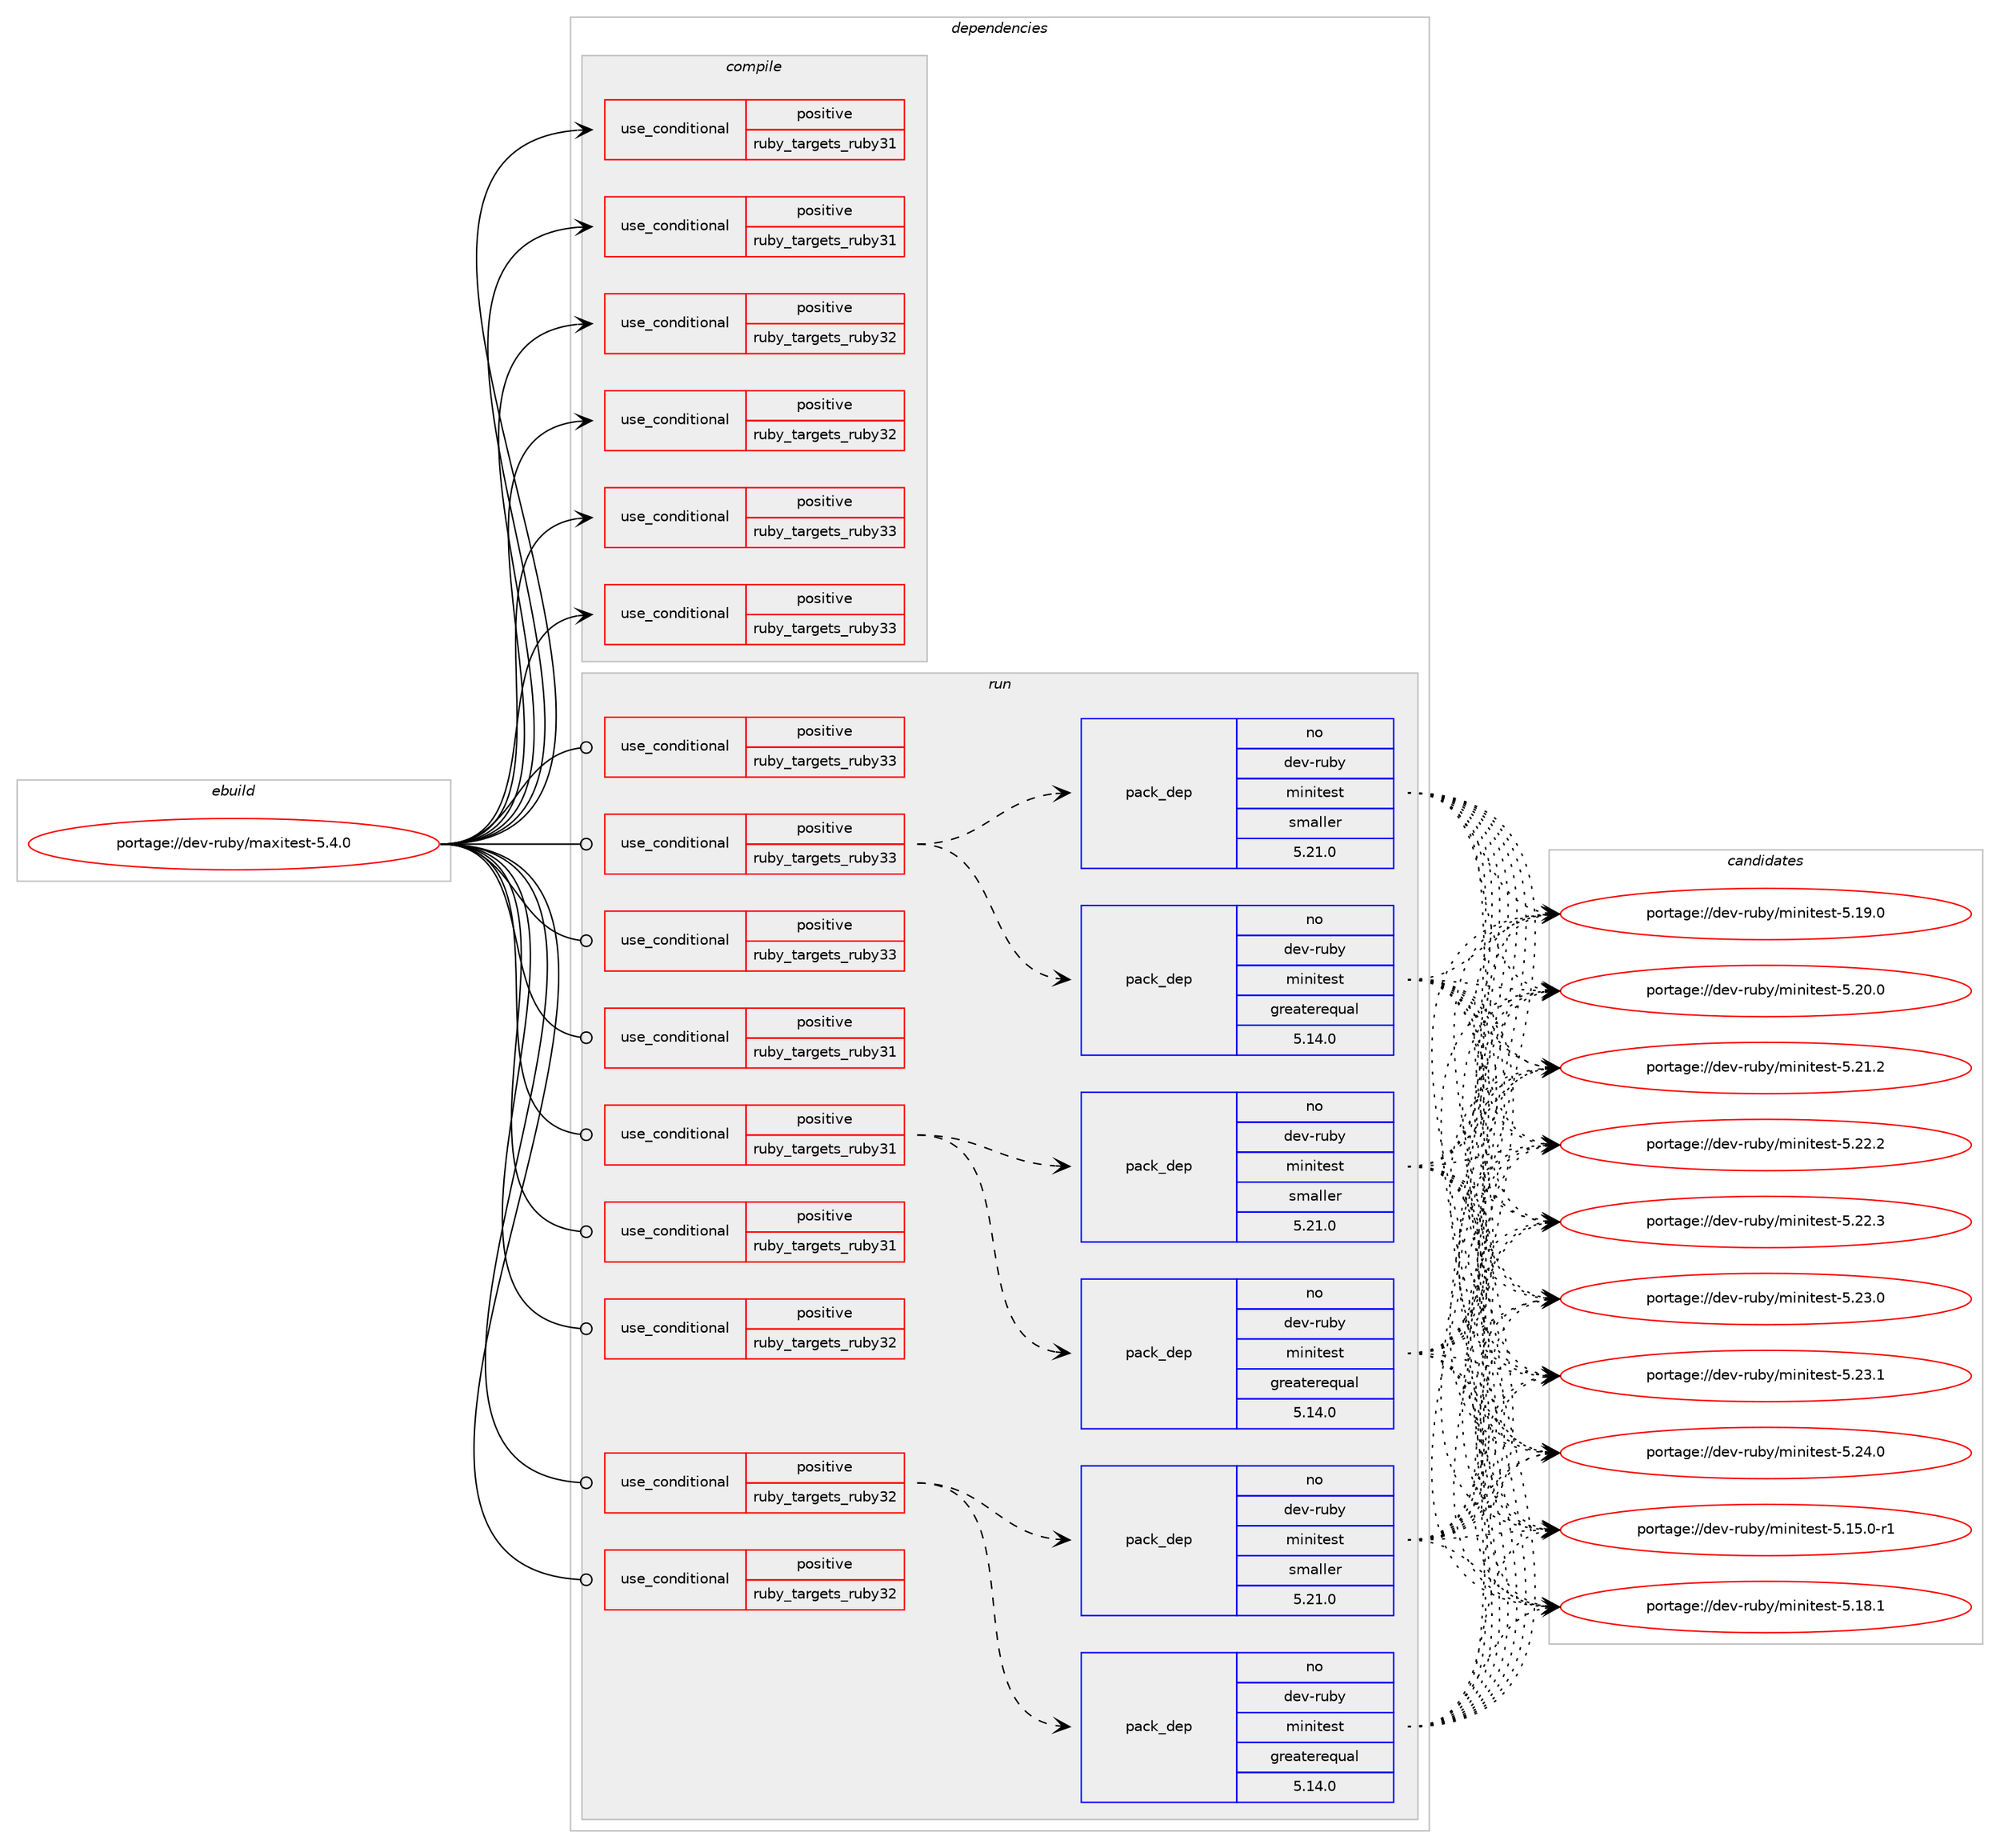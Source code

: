 digraph prolog {

# *************
# Graph options
# *************

newrank=true;
concentrate=true;
compound=true;
graph [rankdir=LR,fontname=Helvetica,fontsize=10,ranksep=1.5];#, ranksep=2.5, nodesep=0.2];
edge  [arrowhead=vee];
node  [fontname=Helvetica,fontsize=10];

# **********
# The ebuild
# **********

subgraph cluster_leftcol {
color=gray;
rank=same;
label=<<i>ebuild</i>>;
id [label="portage://dev-ruby/maxitest-5.4.0", color=red, width=4, href="../dev-ruby/maxitest-5.4.0.svg"];
}

# ****************
# The dependencies
# ****************

subgraph cluster_midcol {
color=gray;
label=<<i>dependencies</i>>;
subgraph cluster_compile {
fillcolor="#eeeeee";
style=filled;
label=<<i>compile</i>>;
subgraph cond48987 {
dependency96584 [label=<<TABLE BORDER="0" CELLBORDER="1" CELLSPACING="0" CELLPADDING="4"><TR><TD ROWSPAN="3" CELLPADDING="10">use_conditional</TD></TR><TR><TD>positive</TD></TR><TR><TD>ruby_targets_ruby31</TD></TR></TABLE>>, shape=none, color=red];
# *** BEGIN UNKNOWN DEPENDENCY TYPE (TODO) ***
# dependency96584 -> package_dependency(portage://dev-ruby/maxitest-5.4.0,install,no,dev-lang,ruby,none,[,,],[slot(3.1)],[])
# *** END UNKNOWN DEPENDENCY TYPE (TODO) ***

}
id:e -> dependency96584:w [weight=20,style="solid",arrowhead="vee"];
subgraph cond48988 {
dependency96585 [label=<<TABLE BORDER="0" CELLBORDER="1" CELLSPACING="0" CELLPADDING="4"><TR><TD ROWSPAN="3" CELLPADDING="10">use_conditional</TD></TR><TR><TD>positive</TD></TR><TR><TD>ruby_targets_ruby31</TD></TR></TABLE>>, shape=none, color=red];
# *** BEGIN UNKNOWN DEPENDENCY TYPE (TODO) ***
# dependency96585 -> package_dependency(portage://dev-ruby/maxitest-5.4.0,install,no,virtual,rubygems,none,[,,],[],[use(enable(ruby_targets_ruby31),negative)])
# *** END UNKNOWN DEPENDENCY TYPE (TODO) ***

}
id:e -> dependency96585:w [weight=20,style="solid",arrowhead="vee"];
subgraph cond48989 {
dependency96586 [label=<<TABLE BORDER="0" CELLBORDER="1" CELLSPACING="0" CELLPADDING="4"><TR><TD ROWSPAN="3" CELLPADDING="10">use_conditional</TD></TR><TR><TD>positive</TD></TR><TR><TD>ruby_targets_ruby32</TD></TR></TABLE>>, shape=none, color=red];
# *** BEGIN UNKNOWN DEPENDENCY TYPE (TODO) ***
# dependency96586 -> package_dependency(portage://dev-ruby/maxitest-5.4.0,install,no,dev-lang,ruby,none,[,,],[slot(3.2)],[])
# *** END UNKNOWN DEPENDENCY TYPE (TODO) ***

}
id:e -> dependency96586:w [weight=20,style="solid",arrowhead="vee"];
subgraph cond48990 {
dependency96587 [label=<<TABLE BORDER="0" CELLBORDER="1" CELLSPACING="0" CELLPADDING="4"><TR><TD ROWSPAN="3" CELLPADDING="10">use_conditional</TD></TR><TR><TD>positive</TD></TR><TR><TD>ruby_targets_ruby32</TD></TR></TABLE>>, shape=none, color=red];
# *** BEGIN UNKNOWN DEPENDENCY TYPE (TODO) ***
# dependency96587 -> package_dependency(portage://dev-ruby/maxitest-5.4.0,install,no,virtual,rubygems,none,[,,],[],[use(enable(ruby_targets_ruby32),negative)])
# *** END UNKNOWN DEPENDENCY TYPE (TODO) ***

}
id:e -> dependency96587:w [weight=20,style="solid",arrowhead="vee"];
subgraph cond48991 {
dependency96588 [label=<<TABLE BORDER="0" CELLBORDER="1" CELLSPACING="0" CELLPADDING="4"><TR><TD ROWSPAN="3" CELLPADDING="10">use_conditional</TD></TR><TR><TD>positive</TD></TR><TR><TD>ruby_targets_ruby33</TD></TR></TABLE>>, shape=none, color=red];
# *** BEGIN UNKNOWN DEPENDENCY TYPE (TODO) ***
# dependency96588 -> package_dependency(portage://dev-ruby/maxitest-5.4.0,install,no,dev-lang,ruby,none,[,,],[slot(3.3)],[])
# *** END UNKNOWN DEPENDENCY TYPE (TODO) ***

}
id:e -> dependency96588:w [weight=20,style="solid",arrowhead="vee"];
subgraph cond48992 {
dependency96589 [label=<<TABLE BORDER="0" CELLBORDER="1" CELLSPACING="0" CELLPADDING="4"><TR><TD ROWSPAN="3" CELLPADDING="10">use_conditional</TD></TR><TR><TD>positive</TD></TR><TR><TD>ruby_targets_ruby33</TD></TR></TABLE>>, shape=none, color=red];
# *** BEGIN UNKNOWN DEPENDENCY TYPE (TODO) ***
# dependency96589 -> package_dependency(portage://dev-ruby/maxitest-5.4.0,install,no,virtual,rubygems,none,[,,],[],[use(enable(ruby_targets_ruby33),negative)])
# *** END UNKNOWN DEPENDENCY TYPE (TODO) ***

}
id:e -> dependency96589:w [weight=20,style="solid",arrowhead="vee"];
}
subgraph cluster_compileandrun {
fillcolor="#eeeeee";
style=filled;
label=<<i>compile and run</i>>;
}
subgraph cluster_run {
fillcolor="#eeeeee";
style=filled;
label=<<i>run</i>>;
subgraph cond48993 {
dependency96590 [label=<<TABLE BORDER="0" CELLBORDER="1" CELLSPACING="0" CELLPADDING="4"><TR><TD ROWSPAN="3" CELLPADDING="10">use_conditional</TD></TR><TR><TD>positive</TD></TR><TR><TD>ruby_targets_ruby31</TD></TR></TABLE>>, shape=none, color=red];
# *** BEGIN UNKNOWN DEPENDENCY TYPE (TODO) ***
# dependency96590 -> package_dependency(portage://dev-ruby/maxitest-5.4.0,run,no,dev-lang,ruby,none,[,,],[slot(3.1)],[])
# *** END UNKNOWN DEPENDENCY TYPE (TODO) ***

}
id:e -> dependency96590:w [weight=20,style="solid",arrowhead="odot"];
subgraph cond48994 {
dependency96591 [label=<<TABLE BORDER="0" CELLBORDER="1" CELLSPACING="0" CELLPADDING="4"><TR><TD ROWSPAN="3" CELLPADDING="10">use_conditional</TD></TR><TR><TD>positive</TD></TR><TR><TD>ruby_targets_ruby31</TD></TR></TABLE>>, shape=none, color=red];
subgraph pack46291 {
dependency96592 [label=<<TABLE BORDER="0" CELLBORDER="1" CELLSPACING="0" CELLPADDING="4" WIDTH="220"><TR><TD ROWSPAN="6" CELLPADDING="30">pack_dep</TD></TR><TR><TD WIDTH="110">no</TD></TR><TR><TD>dev-ruby</TD></TR><TR><TD>minitest</TD></TR><TR><TD>greaterequal</TD></TR><TR><TD>5.14.0</TD></TR></TABLE>>, shape=none, color=blue];
}
dependency96591:e -> dependency96592:w [weight=20,style="dashed",arrowhead="vee"];
subgraph pack46292 {
dependency96593 [label=<<TABLE BORDER="0" CELLBORDER="1" CELLSPACING="0" CELLPADDING="4" WIDTH="220"><TR><TD ROWSPAN="6" CELLPADDING="30">pack_dep</TD></TR><TR><TD WIDTH="110">no</TD></TR><TR><TD>dev-ruby</TD></TR><TR><TD>minitest</TD></TR><TR><TD>smaller</TD></TR><TR><TD>5.21.0</TD></TR></TABLE>>, shape=none, color=blue];
}
dependency96591:e -> dependency96593:w [weight=20,style="dashed",arrowhead="vee"];
}
id:e -> dependency96591:w [weight=20,style="solid",arrowhead="odot"];
subgraph cond48995 {
dependency96594 [label=<<TABLE BORDER="0" CELLBORDER="1" CELLSPACING="0" CELLPADDING="4"><TR><TD ROWSPAN="3" CELLPADDING="10">use_conditional</TD></TR><TR><TD>positive</TD></TR><TR><TD>ruby_targets_ruby31</TD></TR></TABLE>>, shape=none, color=red];
# *** BEGIN UNKNOWN DEPENDENCY TYPE (TODO) ***
# dependency96594 -> package_dependency(portage://dev-ruby/maxitest-5.4.0,run,no,virtual,rubygems,none,[,,],[],[use(enable(ruby_targets_ruby31),negative)])
# *** END UNKNOWN DEPENDENCY TYPE (TODO) ***

}
id:e -> dependency96594:w [weight=20,style="solid",arrowhead="odot"];
subgraph cond48996 {
dependency96595 [label=<<TABLE BORDER="0" CELLBORDER="1" CELLSPACING="0" CELLPADDING="4"><TR><TD ROWSPAN="3" CELLPADDING="10">use_conditional</TD></TR><TR><TD>positive</TD></TR><TR><TD>ruby_targets_ruby32</TD></TR></TABLE>>, shape=none, color=red];
# *** BEGIN UNKNOWN DEPENDENCY TYPE (TODO) ***
# dependency96595 -> package_dependency(portage://dev-ruby/maxitest-5.4.0,run,no,dev-lang,ruby,none,[,,],[slot(3.2)],[])
# *** END UNKNOWN DEPENDENCY TYPE (TODO) ***

}
id:e -> dependency96595:w [weight=20,style="solid",arrowhead="odot"];
subgraph cond48997 {
dependency96596 [label=<<TABLE BORDER="0" CELLBORDER="1" CELLSPACING="0" CELLPADDING="4"><TR><TD ROWSPAN="3" CELLPADDING="10">use_conditional</TD></TR><TR><TD>positive</TD></TR><TR><TD>ruby_targets_ruby32</TD></TR></TABLE>>, shape=none, color=red];
subgraph pack46293 {
dependency96597 [label=<<TABLE BORDER="0" CELLBORDER="1" CELLSPACING="0" CELLPADDING="4" WIDTH="220"><TR><TD ROWSPAN="6" CELLPADDING="30">pack_dep</TD></TR><TR><TD WIDTH="110">no</TD></TR><TR><TD>dev-ruby</TD></TR><TR><TD>minitest</TD></TR><TR><TD>greaterequal</TD></TR><TR><TD>5.14.0</TD></TR></TABLE>>, shape=none, color=blue];
}
dependency96596:e -> dependency96597:w [weight=20,style="dashed",arrowhead="vee"];
subgraph pack46294 {
dependency96598 [label=<<TABLE BORDER="0" CELLBORDER="1" CELLSPACING="0" CELLPADDING="4" WIDTH="220"><TR><TD ROWSPAN="6" CELLPADDING="30">pack_dep</TD></TR><TR><TD WIDTH="110">no</TD></TR><TR><TD>dev-ruby</TD></TR><TR><TD>minitest</TD></TR><TR><TD>smaller</TD></TR><TR><TD>5.21.0</TD></TR></TABLE>>, shape=none, color=blue];
}
dependency96596:e -> dependency96598:w [weight=20,style="dashed",arrowhead="vee"];
}
id:e -> dependency96596:w [weight=20,style="solid",arrowhead="odot"];
subgraph cond48998 {
dependency96599 [label=<<TABLE BORDER="0" CELLBORDER="1" CELLSPACING="0" CELLPADDING="4"><TR><TD ROWSPAN="3" CELLPADDING="10">use_conditional</TD></TR><TR><TD>positive</TD></TR><TR><TD>ruby_targets_ruby32</TD></TR></TABLE>>, shape=none, color=red];
# *** BEGIN UNKNOWN DEPENDENCY TYPE (TODO) ***
# dependency96599 -> package_dependency(portage://dev-ruby/maxitest-5.4.0,run,no,virtual,rubygems,none,[,,],[],[use(enable(ruby_targets_ruby32),negative)])
# *** END UNKNOWN DEPENDENCY TYPE (TODO) ***

}
id:e -> dependency96599:w [weight=20,style="solid",arrowhead="odot"];
subgraph cond48999 {
dependency96600 [label=<<TABLE BORDER="0" CELLBORDER="1" CELLSPACING="0" CELLPADDING="4"><TR><TD ROWSPAN="3" CELLPADDING="10">use_conditional</TD></TR><TR><TD>positive</TD></TR><TR><TD>ruby_targets_ruby33</TD></TR></TABLE>>, shape=none, color=red];
# *** BEGIN UNKNOWN DEPENDENCY TYPE (TODO) ***
# dependency96600 -> package_dependency(portage://dev-ruby/maxitest-5.4.0,run,no,dev-lang,ruby,none,[,,],[slot(3.3)],[])
# *** END UNKNOWN DEPENDENCY TYPE (TODO) ***

}
id:e -> dependency96600:w [weight=20,style="solid",arrowhead="odot"];
subgraph cond49000 {
dependency96601 [label=<<TABLE BORDER="0" CELLBORDER="1" CELLSPACING="0" CELLPADDING="4"><TR><TD ROWSPAN="3" CELLPADDING="10">use_conditional</TD></TR><TR><TD>positive</TD></TR><TR><TD>ruby_targets_ruby33</TD></TR></TABLE>>, shape=none, color=red];
subgraph pack46295 {
dependency96602 [label=<<TABLE BORDER="0" CELLBORDER="1" CELLSPACING="0" CELLPADDING="4" WIDTH="220"><TR><TD ROWSPAN="6" CELLPADDING="30">pack_dep</TD></TR><TR><TD WIDTH="110">no</TD></TR><TR><TD>dev-ruby</TD></TR><TR><TD>minitest</TD></TR><TR><TD>greaterequal</TD></TR><TR><TD>5.14.0</TD></TR></TABLE>>, shape=none, color=blue];
}
dependency96601:e -> dependency96602:w [weight=20,style="dashed",arrowhead="vee"];
subgraph pack46296 {
dependency96603 [label=<<TABLE BORDER="0" CELLBORDER="1" CELLSPACING="0" CELLPADDING="4" WIDTH="220"><TR><TD ROWSPAN="6" CELLPADDING="30">pack_dep</TD></TR><TR><TD WIDTH="110">no</TD></TR><TR><TD>dev-ruby</TD></TR><TR><TD>minitest</TD></TR><TR><TD>smaller</TD></TR><TR><TD>5.21.0</TD></TR></TABLE>>, shape=none, color=blue];
}
dependency96601:e -> dependency96603:w [weight=20,style="dashed",arrowhead="vee"];
}
id:e -> dependency96601:w [weight=20,style="solid",arrowhead="odot"];
subgraph cond49001 {
dependency96604 [label=<<TABLE BORDER="0" CELLBORDER="1" CELLSPACING="0" CELLPADDING="4"><TR><TD ROWSPAN="3" CELLPADDING="10">use_conditional</TD></TR><TR><TD>positive</TD></TR><TR><TD>ruby_targets_ruby33</TD></TR></TABLE>>, shape=none, color=red];
# *** BEGIN UNKNOWN DEPENDENCY TYPE (TODO) ***
# dependency96604 -> package_dependency(portage://dev-ruby/maxitest-5.4.0,run,no,virtual,rubygems,none,[,,],[],[use(enable(ruby_targets_ruby33),negative)])
# *** END UNKNOWN DEPENDENCY TYPE (TODO) ***

}
id:e -> dependency96604:w [weight=20,style="solid",arrowhead="odot"];
}
}

# **************
# The candidates
# **************

subgraph cluster_choices {
rank=same;
color=gray;
label=<<i>candidates</i>>;

subgraph choice46291 {
color=black;
nodesep=1;
choice100101118451141179812147109105110105116101115116455346495346484511449 [label="portage://dev-ruby/minitest-5.15.0-r1", color=red, width=4,href="../dev-ruby/minitest-5.15.0-r1.svg"];
choice10010111845114117981214710910511010511610111511645534649564649 [label="portage://dev-ruby/minitest-5.18.1", color=red, width=4,href="../dev-ruby/minitest-5.18.1.svg"];
choice10010111845114117981214710910511010511610111511645534649574648 [label="portage://dev-ruby/minitest-5.19.0", color=red, width=4,href="../dev-ruby/minitest-5.19.0.svg"];
choice10010111845114117981214710910511010511610111511645534650484648 [label="portage://dev-ruby/minitest-5.20.0", color=red, width=4,href="../dev-ruby/minitest-5.20.0.svg"];
choice10010111845114117981214710910511010511610111511645534650494650 [label="portage://dev-ruby/minitest-5.21.2", color=red, width=4,href="../dev-ruby/minitest-5.21.2.svg"];
choice10010111845114117981214710910511010511610111511645534650504650 [label="portage://dev-ruby/minitest-5.22.2", color=red, width=4,href="../dev-ruby/minitest-5.22.2.svg"];
choice10010111845114117981214710910511010511610111511645534650504651 [label="portage://dev-ruby/minitest-5.22.3", color=red, width=4,href="../dev-ruby/minitest-5.22.3.svg"];
choice10010111845114117981214710910511010511610111511645534650514648 [label="portage://dev-ruby/minitest-5.23.0", color=red, width=4,href="../dev-ruby/minitest-5.23.0.svg"];
choice10010111845114117981214710910511010511610111511645534650514649 [label="portage://dev-ruby/minitest-5.23.1", color=red, width=4,href="../dev-ruby/minitest-5.23.1.svg"];
choice10010111845114117981214710910511010511610111511645534650524648 [label="portage://dev-ruby/minitest-5.24.0", color=red, width=4,href="../dev-ruby/minitest-5.24.0.svg"];
dependency96592:e -> choice100101118451141179812147109105110105116101115116455346495346484511449:w [style=dotted,weight="100"];
dependency96592:e -> choice10010111845114117981214710910511010511610111511645534649564649:w [style=dotted,weight="100"];
dependency96592:e -> choice10010111845114117981214710910511010511610111511645534649574648:w [style=dotted,weight="100"];
dependency96592:e -> choice10010111845114117981214710910511010511610111511645534650484648:w [style=dotted,weight="100"];
dependency96592:e -> choice10010111845114117981214710910511010511610111511645534650494650:w [style=dotted,weight="100"];
dependency96592:e -> choice10010111845114117981214710910511010511610111511645534650504650:w [style=dotted,weight="100"];
dependency96592:e -> choice10010111845114117981214710910511010511610111511645534650504651:w [style=dotted,weight="100"];
dependency96592:e -> choice10010111845114117981214710910511010511610111511645534650514648:w [style=dotted,weight="100"];
dependency96592:e -> choice10010111845114117981214710910511010511610111511645534650514649:w [style=dotted,weight="100"];
dependency96592:e -> choice10010111845114117981214710910511010511610111511645534650524648:w [style=dotted,weight="100"];
}
subgraph choice46292 {
color=black;
nodesep=1;
choice100101118451141179812147109105110105116101115116455346495346484511449 [label="portage://dev-ruby/minitest-5.15.0-r1", color=red, width=4,href="../dev-ruby/minitest-5.15.0-r1.svg"];
choice10010111845114117981214710910511010511610111511645534649564649 [label="portage://dev-ruby/minitest-5.18.1", color=red, width=4,href="../dev-ruby/minitest-5.18.1.svg"];
choice10010111845114117981214710910511010511610111511645534649574648 [label="portage://dev-ruby/minitest-5.19.0", color=red, width=4,href="../dev-ruby/minitest-5.19.0.svg"];
choice10010111845114117981214710910511010511610111511645534650484648 [label="portage://dev-ruby/minitest-5.20.0", color=red, width=4,href="../dev-ruby/minitest-5.20.0.svg"];
choice10010111845114117981214710910511010511610111511645534650494650 [label="portage://dev-ruby/minitest-5.21.2", color=red, width=4,href="../dev-ruby/minitest-5.21.2.svg"];
choice10010111845114117981214710910511010511610111511645534650504650 [label="portage://dev-ruby/minitest-5.22.2", color=red, width=4,href="../dev-ruby/minitest-5.22.2.svg"];
choice10010111845114117981214710910511010511610111511645534650504651 [label="portage://dev-ruby/minitest-5.22.3", color=red, width=4,href="../dev-ruby/minitest-5.22.3.svg"];
choice10010111845114117981214710910511010511610111511645534650514648 [label="portage://dev-ruby/minitest-5.23.0", color=red, width=4,href="../dev-ruby/minitest-5.23.0.svg"];
choice10010111845114117981214710910511010511610111511645534650514649 [label="portage://dev-ruby/minitest-5.23.1", color=red, width=4,href="../dev-ruby/minitest-5.23.1.svg"];
choice10010111845114117981214710910511010511610111511645534650524648 [label="portage://dev-ruby/minitest-5.24.0", color=red, width=4,href="../dev-ruby/minitest-5.24.0.svg"];
dependency96593:e -> choice100101118451141179812147109105110105116101115116455346495346484511449:w [style=dotted,weight="100"];
dependency96593:e -> choice10010111845114117981214710910511010511610111511645534649564649:w [style=dotted,weight="100"];
dependency96593:e -> choice10010111845114117981214710910511010511610111511645534649574648:w [style=dotted,weight="100"];
dependency96593:e -> choice10010111845114117981214710910511010511610111511645534650484648:w [style=dotted,weight="100"];
dependency96593:e -> choice10010111845114117981214710910511010511610111511645534650494650:w [style=dotted,weight="100"];
dependency96593:e -> choice10010111845114117981214710910511010511610111511645534650504650:w [style=dotted,weight="100"];
dependency96593:e -> choice10010111845114117981214710910511010511610111511645534650504651:w [style=dotted,weight="100"];
dependency96593:e -> choice10010111845114117981214710910511010511610111511645534650514648:w [style=dotted,weight="100"];
dependency96593:e -> choice10010111845114117981214710910511010511610111511645534650514649:w [style=dotted,weight="100"];
dependency96593:e -> choice10010111845114117981214710910511010511610111511645534650524648:w [style=dotted,weight="100"];
}
subgraph choice46293 {
color=black;
nodesep=1;
choice100101118451141179812147109105110105116101115116455346495346484511449 [label="portage://dev-ruby/minitest-5.15.0-r1", color=red, width=4,href="../dev-ruby/minitest-5.15.0-r1.svg"];
choice10010111845114117981214710910511010511610111511645534649564649 [label="portage://dev-ruby/minitest-5.18.1", color=red, width=4,href="../dev-ruby/minitest-5.18.1.svg"];
choice10010111845114117981214710910511010511610111511645534649574648 [label="portage://dev-ruby/minitest-5.19.0", color=red, width=4,href="../dev-ruby/minitest-5.19.0.svg"];
choice10010111845114117981214710910511010511610111511645534650484648 [label="portage://dev-ruby/minitest-5.20.0", color=red, width=4,href="../dev-ruby/minitest-5.20.0.svg"];
choice10010111845114117981214710910511010511610111511645534650494650 [label="portage://dev-ruby/minitest-5.21.2", color=red, width=4,href="../dev-ruby/minitest-5.21.2.svg"];
choice10010111845114117981214710910511010511610111511645534650504650 [label="portage://dev-ruby/minitest-5.22.2", color=red, width=4,href="../dev-ruby/minitest-5.22.2.svg"];
choice10010111845114117981214710910511010511610111511645534650504651 [label="portage://dev-ruby/minitest-5.22.3", color=red, width=4,href="../dev-ruby/minitest-5.22.3.svg"];
choice10010111845114117981214710910511010511610111511645534650514648 [label="portage://dev-ruby/minitest-5.23.0", color=red, width=4,href="../dev-ruby/minitest-5.23.0.svg"];
choice10010111845114117981214710910511010511610111511645534650514649 [label="portage://dev-ruby/minitest-5.23.1", color=red, width=4,href="../dev-ruby/minitest-5.23.1.svg"];
choice10010111845114117981214710910511010511610111511645534650524648 [label="portage://dev-ruby/minitest-5.24.0", color=red, width=4,href="../dev-ruby/minitest-5.24.0.svg"];
dependency96597:e -> choice100101118451141179812147109105110105116101115116455346495346484511449:w [style=dotted,weight="100"];
dependency96597:e -> choice10010111845114117981214710910511010511610111511645534649564649:w [style=dotted,weight="100"];
dependency96597:e -> choice10010111845114117981214710910511010511610111511645534649574648:w [style=dotted,weight="100"];
dependency96597:e -> choice10010111845114117981214710910511010511610111511645534650484648:w [style=dotted,weight="100"];
dependency96597:e -> choice10010111845114117981214710910511010511610111511645534650494650:w [style=dotted,weight="100"];
dependency96597:e -> choice10010111845114117981214710910511010511610111511645534650504650:w [style=dotted,weight="100"];
dependency96597:e -> choice10010111845114117981214710910511010511610111511645534650504651:w [style=dotted,weight="100"];
dependency96597:e -> choice10010111845114117981214710910511010511610111511645534650514648:w [style=dotted,weight="100"];
dependency96597:e -> choice10010111845114117981214710910511010511610111511645534650514649:w [style=dotted,weight="100"];
dependency96597:e -> choice10010111845114117981214710910511010511610111511645534650524648:w [style=dotted,weight="100"];
}
subgraph choice46294 {
color=black;
nodesep=1;
choice100101118451141179812147109105110105116101115116455346495346484511449 [label="portage://dev-ruby/minitest-5.15.0-r1", color=red, width=4,href="../dev-ruby/minitest-5.15.0-r1.svg"];
choice10010111845114117981214710910511010511610111511645534649564649 [label="portage://dev-ruby/minitest-5.18.1", color=red, width=4,href="../dev-ruby/minitest-5.18.1.svg"];
choice10010111845114117981214710910511010511610111511645534649574648 [label="portage://dev-ruby/minitest-5.19.0", color=red, width=4,href="../dev-ruby/minitest-5.19.0.svg"];
choice10010111845114117981214710910511010511610111511645534650484648 [label="portage://dev-ruby/minitest-5.20.0", color=red, width=4,href="../dev-ruby/minitest-5.20.0.svg"];
choice10010111845114117981214710910511010511610111511645534650494650 [label="portage://dev-ruby/minitest-5.21.2", color=red, width=4,href="../dev-ruby/minitest-5.21.2.svg"];
choice10010111845114117981214710910511010511610111511645534650504650 [label="portage://dev-ruby/minitest-5.22.2", color=red, width=4,href="../dev-ruby/minitest-5.22.2.svg"];
choice10010111845114117981214710910511010511610111511645534650504651 [label="portage://dev-ruby/minitest-5.22.3", color=red, width=4,href="../dev-ruby/minitest-5.22.3.svg"];
choice10010111845114117981214710910511010511610111511645534650514648 [label="portage://dev-ruby/minitest-5.23.0", color=red, width=4,href="../dev-ruby/minitest-5.23.0.svg"];
choice10010111845114117981214710910511010511610111511645534650514649 [label="portage://dev-ruby/minitest-5.23.1", color=red, width=4,href="../dev-ruby/minitest-5.23.1.svg"];
choice10010111845114117981214710910511010511610111511645534650524648 [label="portage://dev-ruby/minitest-5.24.0", color=red, width=4,href="../dev-ruby/minitest-5.24.0.svg"];
dependency96598:e -> choice100101118451141179812147109105110105116101115116455346495346484511449:w [style=dotted,weight="100"];
dependency96598:e -> choice10010111845114117981214710910511010511610111511645534649564649:w [style=dotted,weight="100"];
dependency96598:e -> choice10010111845114117981214710910511010511610111511645534649574648:w [style=dotted,weight="100"];
dependency96598:e -> choice10010111845114117981214710910511010511610111511645534650484648:w [style=dotted,weight="100"];
dependency96598:e -> choice10010111845114117981214710910511010511610111511645534650494650:w [style=dotted,weight="100"];
dependency96598:e -> choice10010111845114117981214710910511010511610111511645534650504650:w [style=dotted,weight="100"];
dependency96598:e -> choice10010111845114117981214710910511010511610111511645534650504651:w [style=dotted,weight="100"];
dependency96598:e -> choice10010111845114117981214710910511010511610111511645534650514648:w [style=dotted,weight="100"];
dependency96598:e -> choice10010111845114117981214710910511010511610111511645534650514649:w [style=dotted,weight="100"];
dependency96598:e -> choice10010111845114117981214710910511010511610111511645534650524648:w [style=dotted,weight="100"];
}
subgraph choice46295 {
color=black;
nodesep=1;
choice100101118451141179812147109105110105116101115116455346495346484511449 [label="portage://dev-ruby/minitest-5.15.0-r1", color=red, width=4,href="../dev-ruby/minitest-5.15.0-r1.svg"];
choice10010111845114117981214710910511010511610111511645534649564649 [label="portage://dev-ruby/minitest-5.18.1", color=red, width=4,href="../dev-ruby/minitest-5.18.1.svg"];
choice10010111845114117981214710910511010511610111511645534649574648 [label="portage://dev-ruby/minitest-5.19.0", color=red, width=4,href="../dev-ruby/minitest-5.19.0.svg"];
choice10010111845114117981214710910511010511610111511645534650484648 [label="portage://dev-ruby/minitest-5.20.0", color=red, width=4,href="../dev-ruby/minitest-5.20.0.svg"];
choice10010111845114117981214710910511010511610111511645534650494650 [label="portage://dev-ruby/minitest-5.21.2", color=red, width=4,href="../dev-ruby/minitest-5.21.2.svg"];
choice10010111845114117981214710910511010511610111511645534650504650 [label="portage://dev-ruby/minitest-5.22.2", color=red, width=4,href="../dev-ruby/minitest-5.22.2.svg"];
choice10010111845114117981214710910511010511610111511645534650504651 [label="portage://dev-ruby/minitest-5.22.3", color=red, width=4,href="../dev-ruby/minitest-5.22.3.svg"];
choice10010111845114117981214710910511010511610111511645534650514648 [label="portage://dev-ruby/minitest-5.23.0", color=red, width=4,href="../dev-ruby/minitest-5.23.0.svg"];
choice10010111845114117981214710910511010511610111511645534650514649 [label="portage://dev-ruby/minitest-5.23.1", color=red, width=4,href="../dev-ruby/minitest-5.23.1.svg"];
choice10010111845114117981214710910511010511610111511645534650524648 [label="portage://dev-ruby/minitest-5.24.0", color=red, width=4,href="../dev-ruby/minitest-5.24.0.svg"];
dependency96602:e -> choice100101118451141179812147109105110105116101115116455346495346484511449:w [style=dotted,weight="100"];
dependency96602:e -> choice10010111845114117981214710910511010511610111511645534649564649:w [style=dotted,weight="100"];
dependency96602:e -> choice10010111845114117981214710910511010511610111511645534649574648:w [style=dotted,weight="100"];
dependency96602:e -> choice10010111845114117981214710910511010511610111511645534650484648:w [style=dotted,weight="100"];
dependency96602:e -> choice10010111845114117981214710910511010511610111511645534650494650:w [style=dotted,weight="100"];
dependency96602:e -> choice10010111845114117981214710910511010511610111511645534650504650:w [style=dotted,weight="100"];
dependency96602:e -> choice10010111845114117981214710910511010511610111511645534650504651:w [style=dotted,weight="100"];
dependency96602:e -> choice10010111845114117981214710910511010511610111511645534650514648:w [style=dotted,weight="100"];
dependency96602:e -> choice10010111845114117981214710910511010511610111511645534650514649:w [style=dotted,weight="100"];
dependency96602:e -> choice10010111845114117981214710910511010511610111511645534650524648:w [style=dotted,weight="100"];
}
subgraph choice46296 {
color=black;
nodesep=1;
choice100101118451141179812147109105110105116101115116455346495346484511449 [label="portage://dev-ruby/minitest-5.15.0-r1", color=red, width=4,href="../dev-ruby/minitest-5.15.0-r1.svg"];
choice10010111845114117981214710910511010511610111511645534649564649 [label="portage://dev-ruby/minitest-5.18.1", color=red, width=4,href="../dev-ruby/minitest-5.18.1.svg"];
choice10010111845114117981214710910511010511610111511645534649574648 [label="portage://dev-ruby/minitest-5.19.0", color=red, width=4,href="../dev-ruby/minitest-5.19.0.svg"];
choice10010111845114117981214710910511010511610111511645534650484648 [label="portage://dev-ruby/minitest-5.20.0", color=red, width=4,href="../dev-ruby/minitest-5.20.0.svg"];
choice10010111845114117981214710910511010511610111511645534650494650 [label="portage://dev-ruby/minitest-5.21.2", color=red, width=4,href="../dev-ruby/minitest-5.21.2.svg"];
choice10010111845114117981214710910511010511610111511645534650504650 [label="portage://dev-ruby/minitest-5.22.2", color=red, width=4,href="../dev-ruby/minitest-5.22.2.svg"];
choice10010111845114117981214710910511010511610111511645534650504651 [label="portage://dev-ruby/minitest-5.22.3", color=red, width=4,href="../dev-ruby/minitest-5.22.3.svg"];
choice10010111845114117981214710910511010511610111511645534650514648 [label="portage://dev-ruby/minitest-5.23.0", color=red, width=4,href="../dev-ruby/minitest-5.23.0.svg"];
choice10010111845114117981214710910511010511610111511645534650514649 [label="portage://dev-ruby/minitest-5.23.1", color=red, width=4,href="../dev-ruby/minitest-5.23.1.svg"];
choice10010111845114117981214710910511010511610111511645534650524648 [label="portage://dev-ruby/minitest-5.24.0", color=red, width=4,href="../dev-ruby/minitest-5.24.0.svg"];
dependency96603:e -> choice100101118451141179812147109105110105116101115116455346495346484511449:w [style=dotted,weight="100"];
dependency96603:e -> choice10010111845114117981214710910511010511610111511645534649564649:w [style=dotted,weight="100"];
dependency96603:e -> choice10010111845114117981214710910511010511610111511645534649574648:w [style=dotted,weight="100"];
dependency96603:e -> choice10010111845114117981214710910511010511610111511645534650484648:w [style=dotted,weight="100"];
dependency96603:e -> choice10010111845114117981214710910511010511610111511645534650494650:w [style=dotted,weight="100"];
dependency96603:e -> choice10010111845114117981214710910511010511610111511645534650504650:w [style=dotted,weight="100"];
dependency96603:e -> choice10010111845114117981214710910511010511610111511645534650504651:w [style=dotted,weight="100"];
dependency96603:e -> choice10010111845114117981214710910511010511610111511645534650514648:w [style=dotted,weight="100"];
dependency96603:e -> choice10010111845114117981214710910511010511610111511645534650514649:w [style=dotted,weight="100"];
dependency96603:e -> choice10010111845114117981214710910511010511610111511645534650524648:w [style=dotted,weight="100"];
}
}

}
